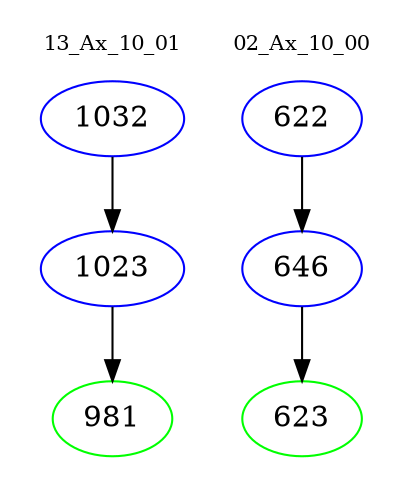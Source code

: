 digraph{
subgraph cluster_0 {
color = white
label = "13_Ax_10_01";
fontsize=10;
T0_1032 [label="1032", color="blue"]
T0_1032 -> T0_1023 [color="black"]
T0_1023 [label="1023", color="blue"]
T0_1023 -> T0_981 [color="black"]
T0_981 [label="981", color="green"]
}
subgraph cluster_1 {
color = white
label = "02_Ax_10_00";
fontsize=10;
T1_622 [label="622", color="blue"]
T1_622 -> T1_646 [color="black"]
T1_646 [label="646", color="blue"]
T1_646 -> T1_623 [color="black"]
T1_623 [label="623", color="green"]
}
}
